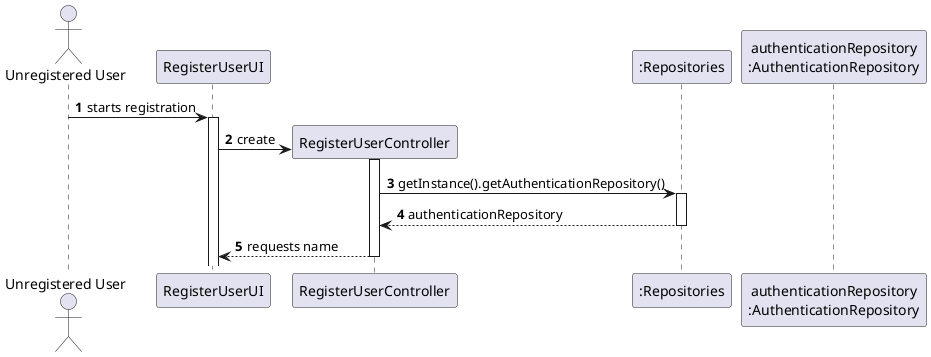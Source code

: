 @startuml
'https://plantuml.com/sequence-diagram

actor "Unregistered User" as ur
participant RegisterUserUI as ui
participant RegisterUserController as ctrl
participant ":Repositories" as repos
participant "authenticationRepository\n:AuthenticationRepository" as authRepo


autonumber

ur -> ui: starts registration
activate ui
ui -> ctrl**: create
activate ctrl
ctrl -> repos: getInstance().getAuthenticationRepository()
activate repos
return authenticationRepository

return requests name

@enduml